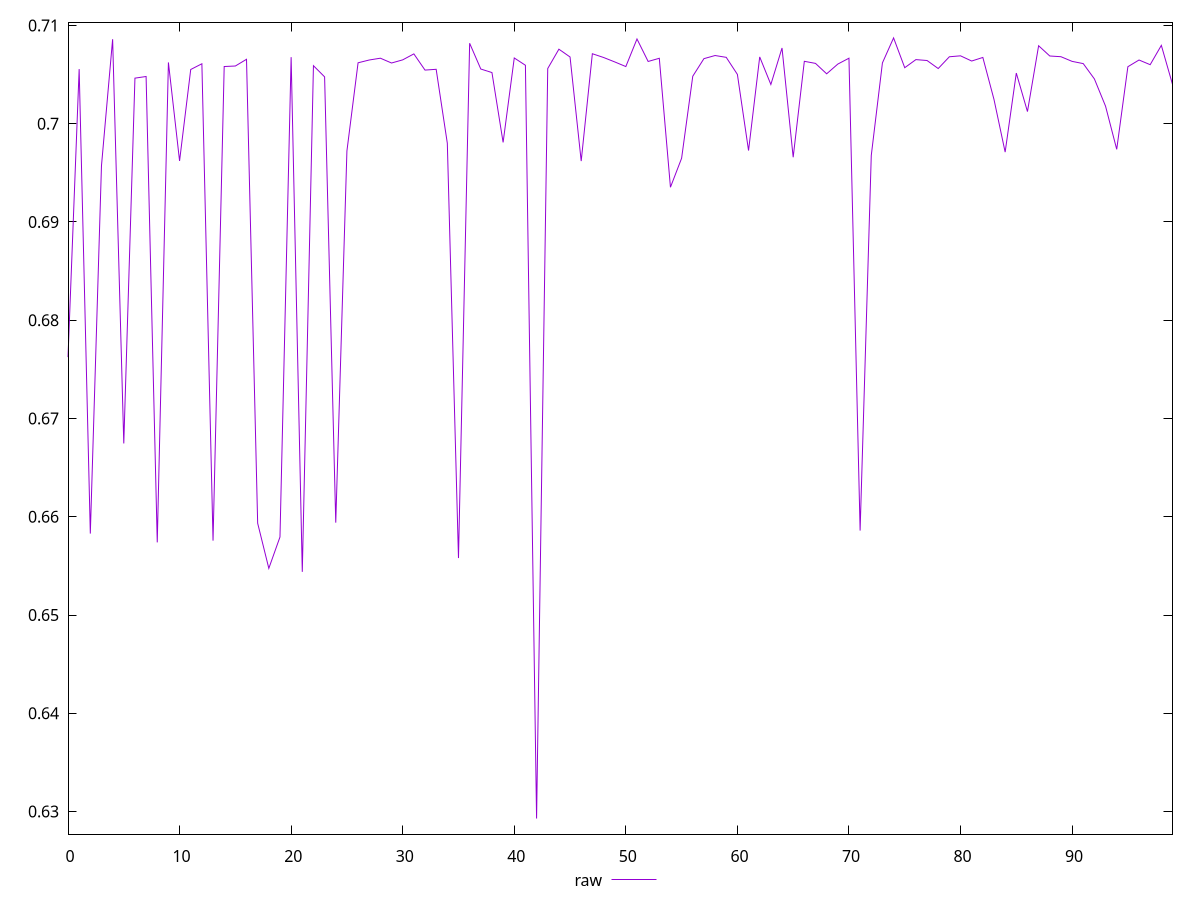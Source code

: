 reset

$raw <<EOF
0 0.6762445564959131
1 0.7055549813634111
2 0.6582868101357271
3 0.6957104703594394
4 0.7085928284633524
5 0.6674554230358115
6 0.7046344088412357
7 0.7048019712282528
8 0.6573920494967557
9 0.706233021937982
10 0.6962092834781689
11 0.7055135484782568
12 0.706097087690567
13 0.6575644459181084
14 0.7058172002629765
15 0.7058695446954718
16 0.7065521367290978
17 0.6593402649738414
18 0.654746888517566
19 0.6579394231754923
20 0.7067701448978915
21 0.6543941770407286
22 0.7059005967924213
23 0.7047650791523112
24 0.6594005924257729
25 0.6972217620546164
26 0.7061961575121564
27 0.7064808758827106
28 0.7066641153008191
29 0.7061746832009271
30 0.7064945230279414
31 0.7071021927676984
32 0.7054543122960628
33 0.7055343779667784
34 0.6980072011530016
35 0.6557945601509089
36 0.7081850514286571
37 0.7055620418008789
38 0.7052021632686959
39 0.6980940697515787
40 0.7066872032561408
41 0.7059451642740399
42 0.6292890093672762
43 0.7056119011762937
44 0.7075800653782154
45 0.7067869598997116
46 0.696192980270247
47 0.7071183913354337
48 0.7067385602055579
49 0.7062874364405907
50 0.7058130497509337
51 0.7086194441026765
52 0.7063313686662452
53 0.7066557225272345
54 0.693530623616953
55 0.6964839262749143
56 0.7048297985917542
57 0.706618203731794
58 0.7069366356706263
59 0.7067507145136311
60 0.705014672538214
61 0.6972652491349255
62 0.7067926439807936
63 0.7039899438694798
64 0.7077041772797632
65 0.696584538708613
66 0.7063477423512929
67 0.7061363255681866
68 0.705075773602002
69 0.7060654807708492
70 0.7066632306129894
71 0.6585899335474081
72 0.6967663111413879
73 0.7061856998068745
74 0.7087290002261646
75 0.7056963523115932
76 0.7065204989817098
77 0.7064285831484127
78 0.7056120855702751
79 0.7068102541811454
80 0.7069055554210278
81 0.7063762286054576
82 0.7067402033838893
83 0.7024661068201842
84 0.6971086275988323
85 0.7051512391530445
86 0.7012314149648539
87 0.7079317570639693
88 0.7068882152362137
89 0.7068160232804493
90 0.7063419718145377
91 0.7061134956239985
92 0.7045545723951079
93 0.7017775922907755
94 0.6973889517452305
95 0.705797204164444
96 0.7064803548933577
97 0.7060037571365763
98 0.707969359698088
99 0.7040026019295889
EOF

set key outside below
set xrange [0:99]
set yrange [0.6277002095500984:0.7103178000433423]
set trange [0.6277002095500984:0.7103178000433423]
set terminal svg size 640, 500 enhanced background rgb 'white'
set output "report_00026_2021-02-22T21:38:55.199Z/meta/pScore/samples/pages+cached+noadtech+nomedia/raw/values.svg"

plot $raw title "raw" with line

reset
